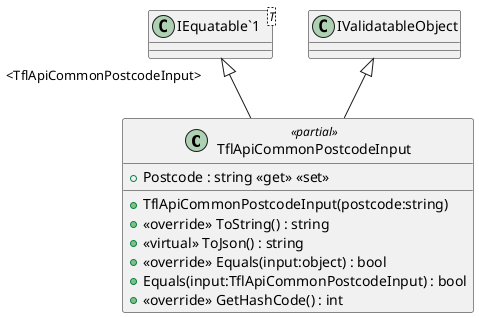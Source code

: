 @startuml
class TflApiCommonPostcodeInput <<partial>> {
    + TflApiCommonPostcodeInput(postcode:string)
    + Postcode : string <<get>> <<set>>
    + <<override>> ToString() : string
    + <<virtual>> ToJson() : string
    + <<override>> Equals(input:object) : bool
    + Equals(input:TflApiCommonPostcodeInput) : bool
    + <<override>> GetHashCode() : int
}
class "IEquatable`1"<T> {
}
"IEquatable`1" "<TflApiCommonPostcodeInput>" <|-- TflApiCommonPostcodeInput
IValidatableObject <|-- TflApiCommonPostcodeInput
@enduml
